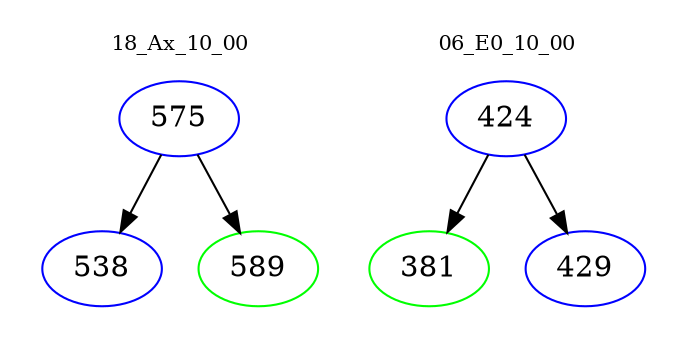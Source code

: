 digraph{
subgraph cluster_0 {
color = white
label = "18_Ax_10_00";
fontsize=10;
T0_575 [label="575", color="blue"]
T0_575 -> T0_538 [color="black"]
T0_538 [label="538", color="blue"]
T0_575 -> T0_589 [color="black"]
T0_589 [label="589", color="green"]
}
subgraph cluster_1 {
color = white
label = "06_E0_10_00";
fontsize=10;
T1_424 [label="424", color="blue"]
T1_424 -> T1_381 [color="black"]
T1_381 [label="381", color="green"]
T1_424 -> T1_429 [color="black"]
T1_429 [label="429", color="blue"]
}
}
